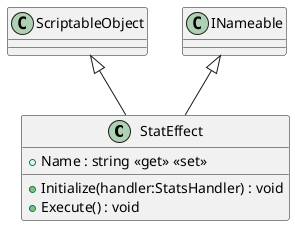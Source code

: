 @startuml
class StatEffect {
    + Name : string <<get>> <<set>>
    + Initialize(handler:StatsHandler) : void
    + Execute() : void
}
ScriptableObject <|-- StatEffect
INameable <|-- StatEffect
@enduml
